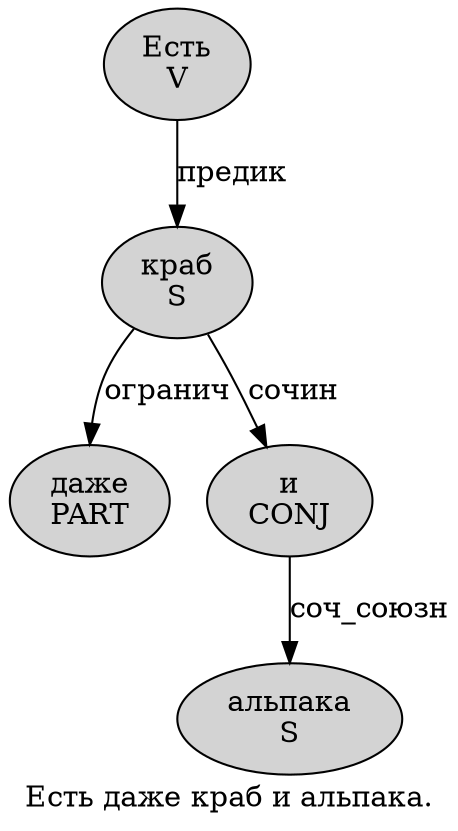 digraph SENTENCE_922 {
	graph [label="Есть даже краб и альпака."]
	node [style=filled]
		0 [label="Есть
V" color="" fillcolor=lightgray penwidth=1 shape=ellipse]
		1 [label="даже
PART" color="" fillcolor=lightgray penwidth=1 shape=ellipse]
		2 [label="краб
S" color="" fillcolor=lightgray penwidth=1 shape=ellipse]
		3 [label="и
CONJ" color="" fillcolor=lightgray penwidth=1 shape=ellipse]
		4 [label="альпака
S" color="" fillcolor=lightgray penwidth=1 shape=ellipse]
			2 -> 1 [label="огранич"]
			2 -> 3 [label="сочин"]
			0 -> 2 [label="предик"]
			3 -> 4 [label="соч_союзн"]
}